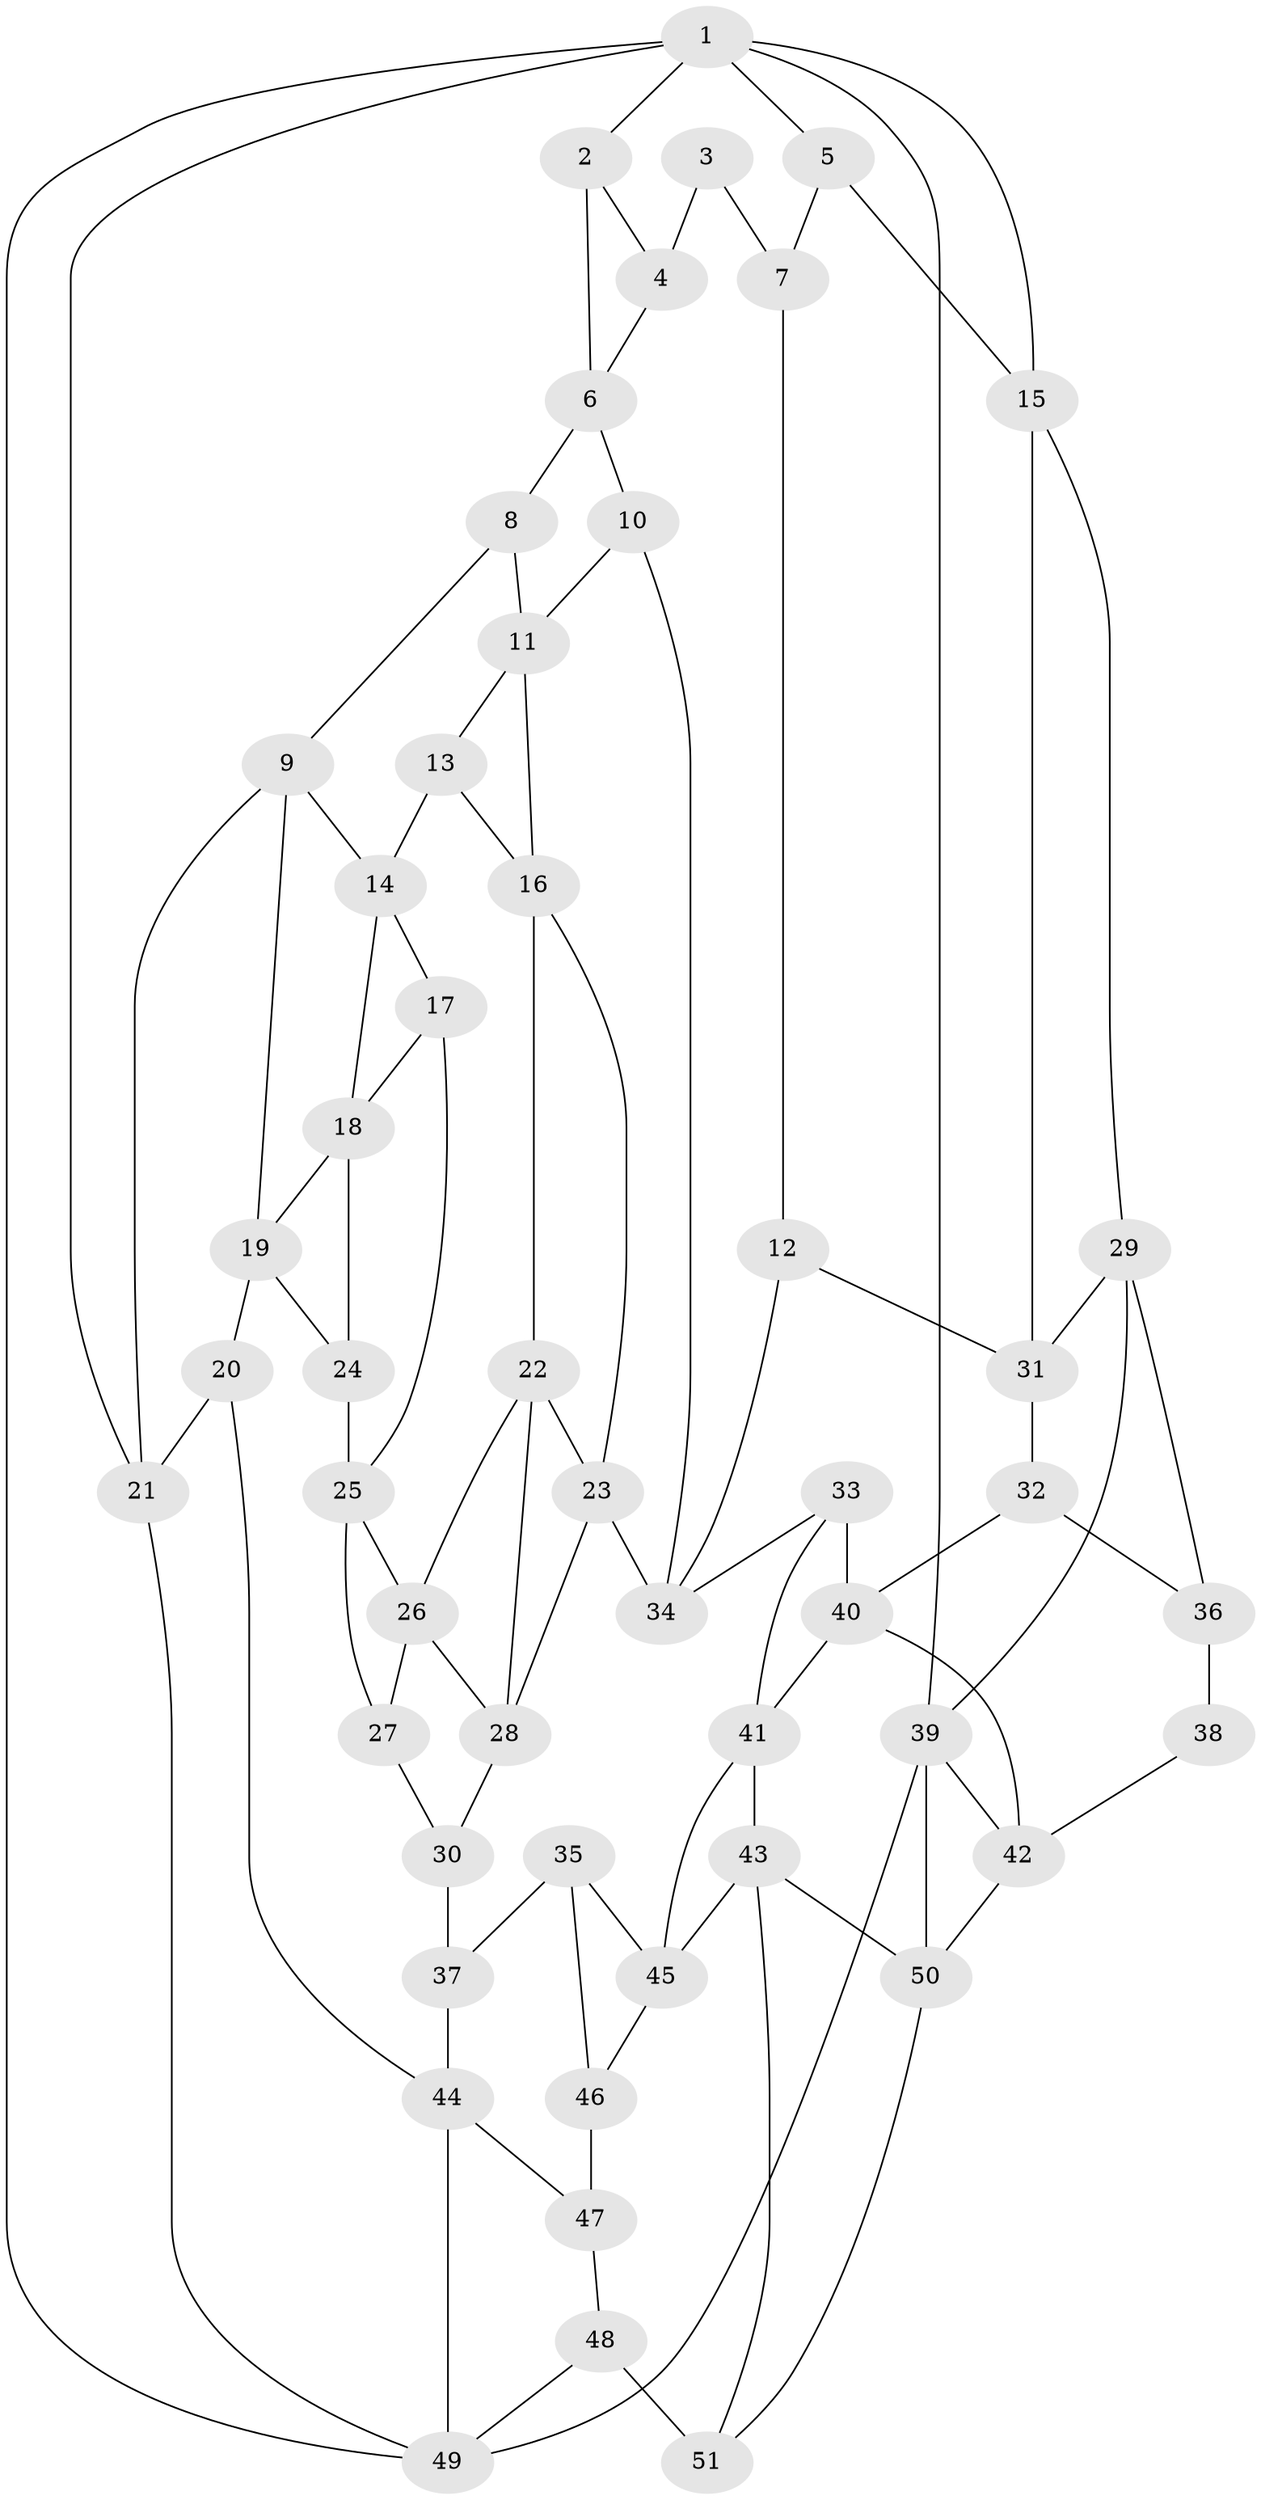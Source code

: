 // original degree distribution, {3: 0.0196078431372549, 5: 0.49019607843137253, 4: 0.2549019607843137, 6: 0.23529411764705882}
// Generated by graph-tools (version 1.1) at 2025/03/03/09/25 03:03:24]
// undirected, 51 vertices, 91 edges
graph export_dot {
graph [start="1"]
  node [color=gray90,style=filled];
  1;
  2;
  3;
  4;
  5;
  6;
  7;
  8;
  9;
  10;
  11;
  12;
  13;
  14;
  15;
  16;
  17;
  18;
  19;
  20;
  21;
  22;
  23;
  24;
  25;
  26;
  27;
  28;
  29;
  30;
  31;
  32;
  33;
  34;
  35;
  36;
  37;
  38;
  39;
  40;
  41;
  42;
  43;
  44;
  45;
  46;
  47;
  48;
  49;
  50;
  51;
  1 -- 2 [weight=1.0];
  1 -- 5 [weight=1.0];
  1 -- 15 [weight=1.0];
  1 -- 21 [weight=1.0];
  1 -- 39 [weight=1.0];
  1 -- 49 [weight=1.0];
  2 -- 4 [weight=1.0];
  2 -- 6 [weight=1.0];
  3 -- 4 [weight=1.0];
  3 -- 7 [weight=2.0];
  4 -- 6 [weight=1.0];
  5 -- 7 [weight=2.0];
  5 -- 15 [weight=1.0];
  6 -- 8 [weight=1.0];
  6 -- 10 [weight=1.0];
  7 -- 12 [weight=1.0];
  8 -- 9 [weight=1.0];
  8 -- 11 [weight=1.0];
  9 -- 14 [weight=1.0];
  9 -- 19 [weight=1.0];
  9 -- 21 [weight=1.0];
  10 -- 11 [weight=1.0];
  10 -- 34 [weight=1.0];
  11 -- 13 [weight=1.0];
  11 -- 16 [weight=1.0];
  12 -- 31 [weight=1.0];
  12 -- 34 [weight=1.0];
  13 -- 14 [weight=1.0];
  13 -- 16 [weight=1.0];
  14 -- 17 [weight=1.0];
  14 -- 18 [weight=1.0];
  15 -- 29 [weight=1.0];
  15 -- 31 [weight=1.0];
  16 -- 22 [weight=1.0];
  16 -- 23 [weight=1.0];
  17 -- 18 [weight=1.0];
  17 -- 25 [weight=1.0];
  18 -- 19 [weight=1.0];
  18 -- 24 [weight=1.0];
  19 -- 20 [weight=1.0];
  19 -- 24 [weight=1.0];
  20 -- 21 [weight=1.0];
  20 -- 44 [weight=1.0];
  21 -- 49 [weight=1.0];
  22 -- 23 [weight=1.0];
  22 -- 26 [weight=1.0];
  22 -- 28 [weight=1.0];
  23 -- 28 [weight=1.0];
  23 -- 34 [weight=1.0];
  24 -- 25 [weight=1.0];
  25 -- 26 [weight=1.0];
  25 -- 27 [weight=1.0];
  26 -- 27 [weight=1.0];
  26 -- 28 [weight=1.0];
  27 -- 30 [weight=1.0];
  28 -- 30 [weight=1.0];
  29 -- 31 [weight=1.0];
  29 -- 36 [weight=1.0];
  29 -- 39 [weight=1.0];
  30 -- 37 [weight=2.0];
  31 -- 32 [weight=1.0];
  32 -- 36 [weight=1.0];
  32 -- 40 [weight=1.0];
  33 -- 34 [weight=1.0];
  33 -- 40 [weight=1.0];
  33 -- 41 [weight=1.0];
  35 -- 37 [weight=1.0];
  35 -- 45 [weight=1.0];
  35 -- 46 [weight=1.0];
  36 -- 38 [weight=2.0];
  37 -- 44 [weight=1.0];
  38 -- 42 [weight=1.0];
  39 -- 42 [weight=1.0];
  39 -- 49 [weight=1.0];
  39 -- 50 [weight=1.0];
  40 -- 41 [weight=1.0];
  40 -- 42 [weight=1.0];
  41 -- 43 [weight=1.0];
  41 -- 45 [weight=1.0];
  42 -- 50 [weight=1.0];
  43 -- 45 [weight=1.0];
  43 -- 50 [weight=1.0];
  43 -- 51 [weight=1.0];
  44 -- 47 [weight=1.0];
  44 -- 49 [weight=1.0];
  45 -- 46 [weight=1.0];
  46 -- 47 [weight=2.0];
  47 -- 48 [weight=1.0];
  48 -- 49 [weight=1.0];
  48 -- 51 [weight=2.0];
  50 -- 51 [weight=1.0];
}
